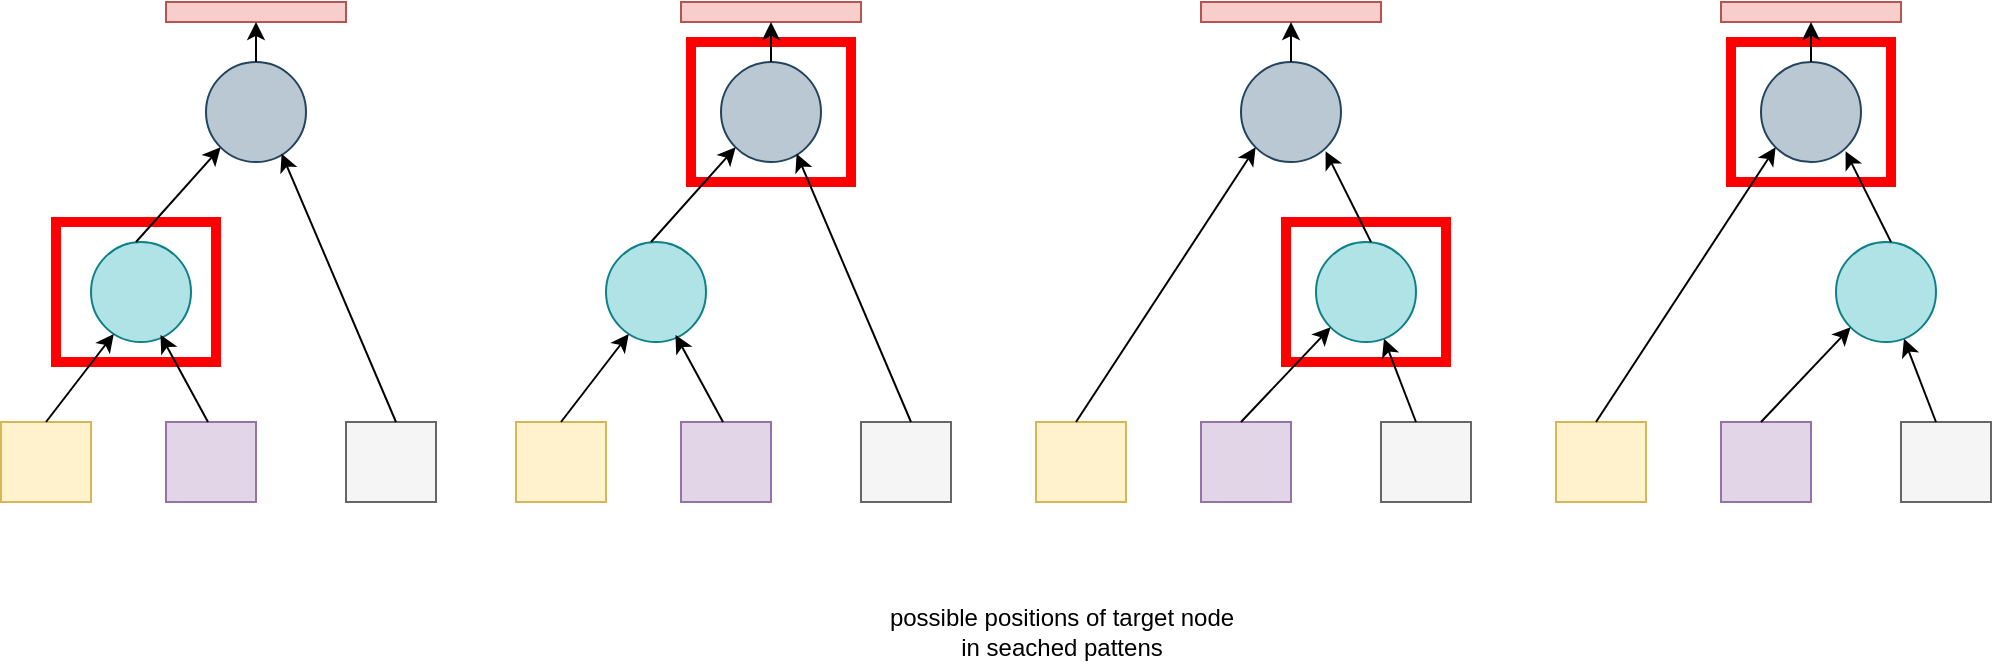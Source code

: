 <mxfile version="26.0.14">
  <diagram name="Page-1" id="rGsqHsg_H23GOyVUSyT_">
    <mxGraphModel dx="1687" dy="926" grid="1" gridSize="10" guides="1" tooltips="1" connect="1" arrows="1" fold="1" page="1" pageScale="1" pageWidth="1500" pageHeight="800" math="0" shadow="0">
      <root>
        <mxCell id="0" />
        <mxCell id="1" parent="0" />
        <mxCell id="gPz15axQagrPOXw9mqsf-58" value="" style="rounded=0;whiteSpace=wrap;html=1;strokeColor=#FF0000;strokeWidth=5;" vertex="1" parent="1">
          <mxGeometry x="665" y="260" width="80" height="70" as="geometry" />
        </mxCell>
        <mxCell id="gPz15axQagrPOXw9mqsf-47" value="" style="rounded=0;whiteSpace=wrap;html=1;strokeColor=#FF0000;strokeWidth=5;" vertex="1" parent="1">
          <mxGeometry x="367.5" y="170" width="80" height="70" as="geometry" />
        </mxCell>
        <mxCell id="gPz15axQagrPOXw9mqsf-46" value="" style="rounded=0;whiteSpace=wrap;html=1;strokeColor=#FF0000;strokeWidth=5;" vertex="1" parent="1">
          <mxGeometry x="50" y="260" width="80" height="70" as="geometry" />
        </mxCell>
        <mxCell id="gPz15axQagrPOXw9mqsf-2" value="" style="rounded=0;whiteSpace=wrap;html=1;fillColor=#f8cecc;strokeColor=#b85450;" vertex="1" parent="1">
          <mxGeometry x="105" y="150" width="90" height="10" as="geometry" />
        </mxCell>
        <mxCell id="gPz15axQagrPOXw9mqsf-3" value="" style="ellipse;whiteSpace=wrap;html=1;aspect=fixed;fillColor=#b0e3e6;strokeColor=#0e8088;" vertex="1" parent="1">
          <mxGeometry x="67.5" y="270" width="50" height="50" as="geometry" />
        </mxCell>
        <mxCell id="gPz15axQagrPOXw9mqsf-4" value="" style="rounded=0;whiteSpace=wrap;html=1;fillColor=#fff2cc;strokeColor=#d6b656;" vertex="1" parent="1">
          <mxGeometry x="22.5" y="360" width="45" height="40" as="geometry" />
        </mxCell>
        <mxCell id="gPz15axQagrPOXw9mqsf-5" value="" style="rounded=0;whiteSpace=wrap;html=1;fillColor=#e1d5e7;strokeColor=#9673a6;" vertex="1" parent="1">
          <mxGeometry x="105" y="360" width="45" height="40" as="geometry" />
        </mxCell>
        <mxCell id="gPz15axQagrPOXw9mqsf-6" value="" style="ellipse;whiteSpace=wrap;html=1;aspect=fixed;fillColor=#bac8d3;strokeColor=#23445d;" vertex="1" parent="1">
          <mxGeometry x="125" y="180" width="50" height="50" as="geometry" />
        </mxCell>
        <mxCell id="gPz15axQagrPOXw9mqsf-7" value="" style="rounded=0;whiteSpace=wrap;html=1;fillColor=#f5f5f5;strokeColor=#666666;fontColor=#333333;" vertex="1" parent="1">
          <mxGeometry x="195" y="360" width="45" height="40" as="geometry" />
        </mxCell>
        <mxCell id="gPz15axQagrPOXw9mqsf-8" value="" style="endArrow=classic;html=1;rounded=0;entryX=0.228;entryY=0.919;entryDx=0;entryDy=0;entryPerimeter=0;exitX=0.5;exitY=0;exitDx=0;exitDy=0;" edge="1" parent="1" source="gPz15axQagrPOXw9mqsf-4" target="gPz15axQagrPOXw9mqsf-3">
          <mxGeometry width="50" height="50" relative="1" as="geometry">
            <mxPoint x="40" y="360" as="sourcePoint" />
            <mxPoint x="90" y="310" as="targetPoint" />
          </mxGeometry>
        </mxCell>
        <mxCell id="gPz15axQagrPOXw9mqsf-9" value="" style="endArrow=classic;html=1;rounded=0;entryX=0.695;entryY=0.929;entryDx=0;entryDy=0;entryPerimeter=0;exitX=0.5;exitY=0;exitDx=0;exitDy=0;" edge="1" parent="1" target="gPz15axQagrPOXw9mqsf-3">
          <mxGeometry width="50" height="50" relative="1" as="geometry">
            <mxPoint x="126" y="360" as="sourcePoint" />
            <mxPoint x="160" y="316" as="targetPoint" />
          </mxGeometry>
        </mxCell>
        <mxCell id="gPz15axQagrPOXw9mqsf-10" value="" style="endArrow=classic;html=1;rounded=0;entryX=0;entryY=1;entryDx=0;entryDy=0;exitX=0.5;exitY=0;exitDx=0;exitDy=0;" edge="1" parent="1" target="gPz15axQagrPOXw9mqsf-6">
          <mxGeometry width="50" height="50" relative="1" as="geometry">
            <mxPoint x="90" y="270" as="sourcePoint" />
            <mxPoint x="124" y="226" as="targetPoint" />
          </mxGeometry>
        </mxCell>
        <mxCell id="gPz15axQagrPOXw9mqsf-11" value="" style="endArrow=classic;html=1;rounded=0;entryX=0.756;entryY=0.917;entryDx=0;entryDy=0;entryPerimeter=0;exitX=0.5;exitY=0;exitDx=0;exitDy=0;" edge="1" parent="1" target="gPz15axQagrPOXw9mqsf-6">
          <mxGeometry width="50" height="50" relative="1" as="geometry">
            <mxPoint x="220" y="360" as="sourcePoint" />
            <mxPoint x="254" y="316" as="targetPoint" />
          </mxGeometry>
        </mxCell>
        <mxCell id="gPz15axQagrPOXw9mqsf-12" value="" style="endArrow=classic;html=1;rounded=0;entryX=0.5;entryY=1;entryDx=0;entryDy=0;exitX=0.5;exitY=0;exitDx=0;exitDy=0;" edge="1" parent="1" target="gPz15axQagrPOXw9mqsf-2">
          <mxGeometry width="50" height="50" relative="1" as="geometry">
            <mxPoint x="150" y="180" as="sourcePoint" />
            <mxPoint x="184" y="136" as="targetPoint" />
          </mxGeometry>
        </mxCell>
        <mxCell id="gPz15axQagrPOXw9mqsf-13" value="" style="rounded=0;whiteSpace=wrap;html=1;fillColor=#f8cecc;strokeColor=#b85450;" vertex="1" parent="1">
          <mxGeometry x="362.5" y="150" width="90" height="10" as="geometry" />
        </mxCell>
        <mxCell id="gPz15axQagrPOXw9mqsf-14" value="" style="ellipse;whiteSpace=wrap;html=1;aspect=fixed;fillColor=#b0e3e6;strokeColor=#0e8088;" vertex="1" parent="1">
          <mxGeometry x="325" y="270" width="50" height="50" as="geometry" />
        </mxCell>
        <mxCell id="gPz15axQagrPOXw9mqsf-15" value="" style="rounded=0;whiteSpace=wrap;html=1;fillColor=#fff2cc;strokeColor=#d6b656;" vertex="1" parent="1">
          <mxGeometry x="280" y="360" width="45" height="40" as="geometry" />
        </mxCell>
        <mxCell id="gPz15axQagrPOXw9mqsf-16" value="" style="rounded=0;whiteSpace=wrap;html=1;fillColor=#e1d5e7;strokeColor=#9673a6;" vertex="1" parent="1">
          <mxGeometry x="362.5" y="360" width="45" height="40" as="geometry" />
        </mxCell>
        <mxCell id="gPz15axQagrPOXw9mqsf-17" value="" style="ellipse;whiteSpace=wrap;html=1;aspect=fixed;fillColor=#bac8d3;strokeColor=#23445d;" vertex="1" parent="1">
          <mxGeometry x="382.5" y="180" width="50" height="50" as="geometry" />
        </mxCell>
        <mxCell id="gPz15axQagrPOXw9mqsf-18" value="" style="rounded=0;whiteSpace=wrap;html=1;fillColor=#f5f5f5;strokeColor=#666666;fontColor=#333333;" vertex="1" parent="1">
          <mxGeometry x="452.5" y="360" width="45" height="40" as="geometry" />
        </mxCell>
        <mxCell id="gPz15axQagrPOXw9mqsf-19" value="" style="endArrow=classic;html=1;rounded=0;entryX=0.228;entryY=0.919;entryDx=0;entryDy=0;entryPerimeter=0;exitX=0.5;exitY=0;exitDx=0;exitDy=0;" edge="1" parent="1" source="gPz15axQagrPOXw9mqsf-15" target="gPz15axQagrPOXw9mqsf-14">
          <mxGeometry width="50" height="50" relative="1" as="geometry">
            <mxPoint x="297.5" y="360" as="sourcePoint" />
            <mxPoint x="347.5" y="310" as="targetPoint" />
          </mxGeometry>
        </mxCell>
        <mxCell id="gPz15axQagrPOXw9mqsf-20" value="" style="endArrow=classic;html=1;rounded=0;entryX=0.695;entryY=0.929;entryDx=0;entryDy=0;entryPerimeter=0;exitX=0.5;exitY=0;exitDx=0;exitDy=0;" edge="1" parent="1" target="gPz15axQagrPOXw9mqsf-14">
          <mxGeometry width="50" height="50" relative="1" as="geometry">
            <mxPoint x="383.5" y="360" as="sourcePoint" />
            <mxPoint x="417.5" y="316" as="targetPoint" />
          </mxGeometry>
        </mxCell>
        <mxCell id="gPz15axQagrPOXw9mqsf-21" value="" style="endArrow=classic;html=1;rounded=0;entryX=0;entryY=1;entryDx=0;entryDy=0;exitX=0.5;exitY=0;exitDx=0;exitDy=0;" edge="1" parent="1" target="gPz15axQagrPOXw9mqsf-17">
          <mxGeometry width="50" height="50" relative="1" as="geometry">
            <mxPoint x="347.5" y="270" as="sourcePoint" />
            <mxPoint x="381.5" y="226" as="targetPoint" />
          </mxGeometry>
        </mxCell>
        <mxCell id="gPz15axQagrPOXw9mqsf-22" value="" style="endArrow=classic;html=1;rounded=0;entryX=0.756;entryY=0.917;entryDx=0;entryDy=0;entryPerimeter=0;exitX=0.5;exitY=0;exitDx=0;exitDy=0;" edge="1" parent="1" target="gPz15axQagrPOXw9mqsf-17">
          <mxGeometry width="50" height="50" relative="1" as="geometry">
            <mxPoint x="477.5" y="360" as="sourcePoint" />
            <mxPoint x="511.5" y="316" as="targetPoint" />
          </mxGeometry>
        </mxCell>
        <mxCell id="gPz15axQagrPOXw9mqsf-23" value="" style="endArrow=classic;html=1;rounded=0;entryX=0.5;entryY=1;entryDx=0;entryDy=0;exitX=0.5;exitY=0;exitDx=0;exitDy=0;" edge="1" parent="1" target="gPz15axQagrPOXw9mqsf-13">
          <mxGeometry width="50" height="50" relative="1" as="geometry">
            <mxPoint x="407.5" y="180" as="sourcePoint" />
            <mxPoint x="441.5" y="136" as="targetPoint" />
          </mxGeometry>
        </mxCell>
        <mxCell id="gPz15axQagrPOXw9mqsf-24" value="" style="rounded=0;whiteSpace=wrap;html=1;fillColor=#f8cecc;strokeColor=#b85450;" vertex="1" parent="1">
          <mxGeometry x="622.5" y="150" width="90" height="10" as="geometry" />
        </mxCell>
        <mxCell id="gPz15axQagrPOXw9mqsf-25" value="" style="ellipse;whiteSpace=wrap;html=1;aspect=fixed;fillColor=#b0e3e6;strokeColor=#0e8088;" vertex="1" parent="1">
          <mxGeometry x="680" y="270" width="50" height="50" as="geometry" />
        </mxCell>
        <mxCell id="gPz15axQagrPOXw9mqsf-26" value="" style="rounded=0;whiteSpace=wrap;html=1;fillColor=#fff2cc;strokeColor=#d6b656;" vertex="1" parent="1">
          <mxGeometry x="540" y="360" width="45" height="40" as="geometry" />
        </mxCell>
        <mxCell id="gPz15axQagrPOXw9mqsf-27" value="" style="rounded=0;whiteSpace=wrap;html=1;fillColor=#e1d5e7;strokeColor=#9673a6;" vertex="1" parent="1">
          <mxGeometry x="622.5" y="360" width="45" height="40" as="geometry" />
        </mxCell>
        <mxCell id="gPz15axQagrPOXw9mqsf-28" value="" style="ellipse;whiteSpace=wrap;html=1;aspect=fixed;fillColor=#bac8d3;strokeColor=#23445d;" vertex="1" parent="1">
          <mxGeometry x="642.5" y="180" width="50" height="50" as="geometry" />
        </mxCell>
        <mxCell id="gPz15axQagrPOXw9mqsf-29" value="" style="rounded=0;whiteSpace=wrap;html=1;fillColor=#f5f5f5;strokeColor=#666666;fontColor=#333333;" vertex="1" parent="1">
          <mxGeometry x="712.5" y="360" width="45" height="40" as="geometry" />
        </mxCell>
        <mxCell id="gPz15axQagrPOXw9mqsf-34" value="" style="endArrow=classic;html=1;rounded=0;entryX=0.5;entryY=1;entryDx=0;entryDy=0;exitX=0.5;exitY=0;exitDx=0;exitDy=0;" edge="1" parent="1" target="gPz15axQagrPOXw9mqsf-24">
          <mxGeometry width="50" height="50" relative="1" as="geometry">
            <mxPoint x="667.5" y="180" as="sourcePoint" />
            <mxPoint x="701.5" y="136" as="targetPoint" />
          </mxGeometry>
        </mxCell>
        <mxCell id="gPz15axQagrPOXw9mqsf-48" value="" style="endArrow=classic;html=1;rounded=0;entryX=0;entryY=1;entryDx=0;entryDy=0;" edge="1" parent="1" target="gPz15axQagrPOXw9mqsf-28">
          <mxGeometry width="50" height="50" relative="1" as="geometry">
            <mxPoint x="560" y="360" as="sourcePoint" />
            <mxPoint x="610" y="310" as="targetPoint" />
          </mxGeometry>
        </mxCell>
        <mxCell id="gPz15axQagrPOXw9mqsf-50" value="" style="endArrow=classic;html=1;rounded=0;entryX=0;entryY=1;entryDx=0;entryDy=0;" edge="1" parent="1" target="gPz15axQagrPOXw9mqsf-25">
          <mxGeometry width="50" height="50" relative="1" as="geometry">
            <mxPoint x="642.5" y="360" as="sourcePoint" />
            <mxPoint x="692.5" y="310" as="targetPoint" />
          </mxGeometry>
        </mxCell>
        <mxCell id="gPz15axQagrPOXw9mqsf-53" value="" style="endArrow=classic;html=1;rounded=0;" edge="1" parent="1" target="gPz15axQagrPOXw9mqsf-25">
          <mxGeometry width="50" height="50" relative="1" as="geometry">
            <mxPoint x="730" y="360" as="sourcePoint" />
            <mxPoint x="774.5" y="313" as="targetPoint" />
          </mxGeometry>
        </mxCell>
        <mxCell id="gPz15axQagrPOXw9mqsf-54" value="" style="endArrow=classic;html=1;rounded=0;entryX=0.846;entryY=0.892;entryDx=0;entryDy=0;entryPerimeter=0;" edge="1" parent="1" target="gPz15axQagrPOXw9mqsf-28">
          <mxGeometry width="50" height="50" relative="1" as="geometry">
            <mxPoint x="707.5" y="270" as="sourcePoint" />
            <mxPoint x="757.5" y="220" as="targetPoint" />
          </mxGeometry>
        </mxCell>
        <mxCell id="gPz15axQagrPOXw9mqsf-59" value="" style="rounded=0;whiteSpace=wrap;html=1;strokeColor=#FF0000;strokeWidth=5;" vertex="1" parent="1">
          <mxGeometry x="887.5" y="170" width="80" height="70" as="geometry" />
        </mxCell>
        <mxCell id="gPz15axQagrPOXw9mqsf-60" value="" style="rounded=0;whiteSpace=wrap;html=1;fillColor=#f8cecc;strokeColor=#b85450;" vertex="1" parent="1">
          <mxGeometry x="882.5" y="150" width="90" height="10" as="geometry" />
        </mxCell>
        <mxCell id="gPz15axQagrPOXw9mqsf-61" value="" style="ellipse;whiteSpace=wrap;html=1;aspect=fixed;fillColor=#b0e3e6;strokeColor=#0e8088;" vertex="1" parent="1">
          <mxGeometry x="940" y="270" width="50" height="50" as="geometry" />
        </mxCell>
        <mxCell id="gPz15axQagrPOXw9mqsf-62" value="" style="rounded=0;whiteSpace=wrap;html=1;fillColor=#fff2cc;strokeColor=#d6b656;" vertex="1" parent="1">
          <mxGeometry x="800" y="360" width="45" height="40" as="geometry" />
        </mxCell>
        <mxCell id="gPz15axQagrPOXw9mqsf-63" value="" style="rounded=0;whiteSpace=wrap;html=1;fillColor=#e1d5e7;strokeColor=#9673a6;" vertex="1" parent="1">
          <mxGeometry x="882.5" y="360" width="45" height="40" as="geometry" />
        </mxCell>
        <mxCell id="gPz15axQagrPOXw9mqsf-64" value="" style="ellipse;whiteSpace=wrap;html=1;aspect=fixed;fillColor=#bac8d3;strokeColor=#23445d;" vertex="1" parent="1">
          <mxGeometry x="902.5" y="180" width="50" height="50" as="geometry" />
        </mxCell>
        <mxCell id="gPz15axQagrPOXw9mqsf-65" value="" style="rounded=0;whiteSpace=wrap;html=1;fillColor=#f5f5f5;strokeColor=#666666;fontColor=#333333;" vertex="1" parent="1">
          <mxGeometry x="972.5" y="360" width="45" height="40" as="geometry" />
        </mxCell>
        <mxCell id="gPz15axQagrPOXw9mqsf-66" value="" style="endArrow=classic;html=1;rounded=0;entryX=0.5;entryY=1;entryDx=0;entryDy=0;exitX=0.5;exitY=0;exitDx=0;exitDy=0;" edge="1" parent="1" target="gPz15axQagrPOXw9mqsf-60">
          <mxGeometry width="50" height="50" relative="1" as="geometry">
            <mxPoint x="927.5" y="180" as="sourcePoint" />
            <mxPoint x="961.5" y="136" as="targetPoint" />
          </mxGeometry>
        </mxCell>
        <mxCell id="gPz15axQagrPOXw9mqsf-67" value="" style="endArrow=classic;html=1;rounded=0;entryX=0;entryY=1;entryDx=0;entryDy=0;" edge="1" parent="1" target="gPz15axQagrPOXw9mqsf-64">
          <mxGeometry width="50" height="50" relative="1" as="geometry">
            <mxPoint x="820" y="360" as="sourcePoint" />
            <mxPoint x="870" y="310" as="targetPoint" />
          </mxGeometry>
        </mxCell>
        <mxCell id="gPz15axQagrPOXw9mqsf-68" value="" style="endArrow=classic;html=1;rounded=0;entryX=0;entryY=1;entryDx=0;entryDy=0;" edge="1" parent="1" target="gPz15axQagrPOXw9mqsf-61">
          <mxGeometry width="50" height="50" relative="1" as="geometry">
            <mxPoint x="902.5" y="360" as="sourcePoint" />
            <mxPoint x="952.5" y="310" as="targetPoint" />
          </mxGeometry>
        </mxCell>
        <mxCell id="gPz15axQagrPOXw9mqsf-69" value="" style="endArrow=classic;html=1;rounded=0;" edge="1" parent="1" target="gPz15axQagrPOXw9mqsf-61">
          <mxGeometry width="50" height="50" relative="1" as="geometry">
            <mxPoint x="990" y="360" as="sourcePoint" />
            <mxPoint x="1034.5" y="313" as="targetPoint" />
          </mxGeometry>
        </mxCell>
        <mxCell id="gPz15axQagrPOXw9mqsf-70" value="" style="endArrow=classic;html=1;rounded=0;entryX=0.846;entryY=0.892;entryDx=0;entryDy=0;entryPerimeter=0;" edge="1" parent="1" target="gPz15axQagrPOXw9mqsf-64">
          <mxGeometry width="50" height="50" relative="1" as="geometry">
            <mxPoint x="967.5" y="270" as="sourcePoint" />
            <mxPoint x="1017.5" y="220" as="targetPoint" />
          </mxGeometry>
        </mxCell>
        <mxCell id="gPz15axQagrPOXw9mqsf-71" value="possible positions of target node in seached pattens" style="text;html=1;align=center;verticalAlign=middle;whiteSpace=wrap;rounded=0;" vertex="1" parent="1">
          <mxGeometry x="462.5" y="450" width="180" height="30" as="geometry" />
        </mxCell>
      </root>
    </mxGraphModel>
  </diagram>
</mxfile>

